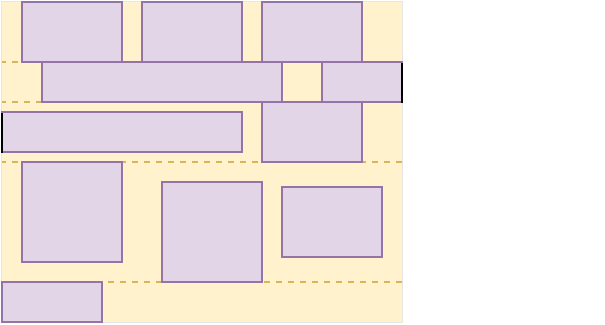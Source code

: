 <mxfile version="13.1.3" type="device"><diagram id="Gp9LvcCdWJuY7rQB2lE1" name="Page-1"><mxGraphModel dx="292" dy="148" grid="1" gridSize="10" guides="1" tooltips="1" connect="1" arrows="1" fold="1" page="1" pageScale="1" pageWidth="850" pageHeight="1100" math="0" shadow="0"><root><mxCell id="0"/><mxCell id="1" parent="0"/><mxCell id="xdUIPukJvAwj1LbaWWhz-1" value="" style="rounded=0;whiteSpace=wrap;html=1;fillColor=#f5f5f5;strokeColor=#E6E6E6;fontColor=#333333;" parent="1" vertex="1"><mxGeometry x="200" y="80" width="200" height="160" as="geometry"/></mxCell><mxCell id="xdUIPukJvAwj1LbaWWhz-6" value="" style="rounded=0;whiteSpace=wrap;html=1;strokeColor=none;fillColor=#fff2cc;dashed=1;perimeterSpacing=0;" parent="1" vertex="1"><mxGeometry x="200" y="220" width="200" height="20" as="geometry"/></mxCell><mxCell id="xdUIPukJvAwj1LbaWWhz-2" value="" style="rounded=0;whiteSpace=wrap;html=1;strokeColor=none;fillColor=#fff2cc;dashed=1;" parent="1" vertex="1"><mxGeometry x="200" y="80" width="200" height="30" as="geometry"/></mxCell><mxCell id="xdUIPukJvAwj1LbaWWhz-4" value="" style="rounded=0;whiteSpace=wrap;html=1;strokeColor=none;fillColor=#fff2cc;dashed=1;" parent="1" vertex="1"><mxGeometry x="200" y="130" width="200" height="30" as="geometry"/></mxCell><mxCell id="xdUIPukJvAwj1LbaWWhz-5" value="" style="rounded=0;whiteSpace=wrap;html=1;strokeColor=none;fillColor=#fff2cc;dashed=1;" parent="1" vertex="1"><mxGeometry x="200" y="160" width="200" height="60" as="geometry"/></mxCell><mxCell id="xdUIPukJvAwj1LbaWWhz-20" value="" style="rounded=0;whiteSpace=wrap;html=1;strokeColor=#9673a6;fillColor=#e1d5e7;" parent="1" vertex="1"><mxGeometry x="200" y="135" width="120" height="20" as="geometry"/></mxCell><mxCell id="xdUIPukJvAwj1LbaWWhz-21" value="" style="shape=partialRectangle;whiteSpace=wrap;html=1;right=0;top=0;bottom=0;fillColor=none;routingCenterX=-0.5;dashed=1;dashPattern=1 1;strokeColor=#000000;" parent="1" vertex="1"><mxGeometry x="200" y="135" width="100" height="20" as="geometry"/></mxCell><mxCell id="xdUIPukJvAwj1LbaWWhz-25" value="" style="rounded=0;whiteSpace=wrap;html=1;strokeColor=#9673a6;fillColor=#e1d5e7;" parent="1" vertex="1"><mxGeometry x="340" y="172.5" width="50" height="35" as="geometry"/></mxCell><mxCell id="xdUIPukJvAwj1LbaWWhz-26" value="" style="rounded=0;whiteSpace=wrap;html=1;strokeColor=#9673a6;fillColor=#e1d5e7;" parent="1" vertex="1"><mxGeometry x="200" y="220" width="50" height="20" as="geometry"/></mxCell><mxCell id="xdUIPukJvAwj1LbaWWhz-3" value="" style="rounded=0;whiteSpace=wrap;html=1;strokeColor=none;fillColor=#fff2cc;dashed=1;" parent="1" vertex="1"><mxGeometry x="200" y="110" width="200" height="20" as="geometry"/></mxCell><mxCell id="H8OV2uguMv28qG0DRQjn-1" value="" style="endArrow=none;dashed=1;html=1;exitX=1;exitY=0;exitDx=0;exitDy=0;fillColor=#fff2cc;strokeColor=#d6b656;" edge="1" parent="1" source="xdUIPukJvAwj1LbaWWhz-6"><mxGeometry width="50" height="50" relative="1" as="geometry"><mxPoint x="200" y="270" as="sourcePoint"/><mxPoint x="250" y="220" as="targetPoint"/></mxGeometry></mxCell><mxCell id="xdUIPukJvAwj1LbaWWhz-24" value="" style="rounded=0;whiteSpace=wrap;html=1;strokeColor=#9673a6;fillColor=#e1d5e7;" parent="1" vertex="1"><mxGeometry x="280" y="170" width="50" height="50" as="geometry"/></mxCell><mxCell id="H8OV2uguMv28qG0DRQjn-2" value="" style="endArrow=none;dashed=1;html=1;exitX=1;exitY=0;exitDx=0;exitDy=0;fillColor=#fff2cc;strokeColor=#d6b656;entryX=0;entryY=1;entryDx=0;entryDy=0;" edge="1" parent="1" target="xdUIPukJvAwj1LbaWWhz-4"><mxGeometry width="50" height="50" relative="1" as="geometry"><mxPoint x="400" y="160" as="sourcePoint"/><mxPoint x="250" y="160" as="targetPoint"/></mxGeometry></mxCell><mxCell id="H8OV2uguMv28qG0DRQjn-4" value="" style="endArrow=none;dashed=1;html=1;exitX=1;exitY=0;exitDx=0;exitDy=0;fillColor=#fff2cc;strokeColor=#d6b656;entryX=0;entryY=1;entryDx=0;entryDy=0;" edge="1" parent="1"><mxGeometry width="50" height="50" relative="1" as="geometry"><mxPoint x="400" y="130" as="sourcePoint"/><mxPoint x="200" y="130" as="targetPoint"/></mxGeometry></mxCell><mxCell id="H8OV2uguMv28qG0DRQjn-5" value="" style="endArrow=none;dashed=1;html=1;exitX=1;exitY=0;exitDx=0;exitDy=0;fillColor=#fff2cc;strokeColor=#d6b656;entryX=0;entryY=1;entryDx=0;entryDy=0;" edge="1" parent="1"><mxGeometry width="50" height="50" relative="1" as="geometry"><mxPoint x="400" y="110" as="sourcePoint"/><mxPoint x="200" y="110" as="targetPoint"/></mxGeometry></mxCell><mxCell id="xdUIPukJvAwj1LbaWWhz-14" value="" style="rounded=0;whiteSpace=wrap;html=1;strokeColor=#9673a6;fillColor=#e1d5e7;" parent="1" vertex="1"><mxGeometry x="270" y="80" width="50" height="30" as="geometry"/></mxCell><mxCell id="xdUIPukJvAwj1LbaWWhz-15" value="" style="rounded=0;whiteSpace=wrap;html=1;strokeColor=#9673a6;fillColor=#e1d5e7;" parent="1" vertex="1"><mxGeometry x="220" y="110" width="120" height="20" as="geometry"/></mxCell><mxCell id="xdUIPukJvAwj1LbaWWhz-16" value="" style="rounded=0;whiteSpace=wrap;html=1;strokeColor=#9673a6;fillColor=#e1d5e7;" parent="1" vertex="1"><mxGeometry x="360" y="110" width="40" height="20" as="geometry"/></mxCell><mxCell id="xdUIPukJvAwj1LbaWWhz-19" value="" style="shape=partialRectangle;whiteSpace=wrap;html=1;right=0;top=0;bottom=0;fillColor=none;routingCenterX=-0.5;dashed=1;dashPattern=1 1;strokeColor=#000000;" parent="1" vertex="1"><mxGeometry x="400" y="110" width="100" height="20" as="geometry"/></mxCell><mxCell id="xdUIPukJvAwj1LbaWWhz-22" value="" style="rounded=0;whiteSpace=wrap;html=1;strokeColor=#9673a6;fillColor=#e1d5e7;" parent="1" vertex="1"><mxGeometry x="330" y="130" width="50" height="30" as="geometry"/></mxCell><mxCell id="xdUIPukJvAwj1LbaWWhz-11" value="" style="rounded=0;whiteSpace=wrap;html=1;strokeColor=#9673a6;fillColor=#e1d5e7;" parent="1" vertex="1"><mxGeometry x="330" y="80" width="50" height="30" as="geometry"/></mxCell><mxCell id="xdUIPukJvAwj1LbaWWhz-13" value="" style="rounded=0;whiteSpace=wrap;html=1;strokeColor=#9673a6;fillColor=#e1d5e7;" parent="1" vertex="1"><mxGeometry x="210" y="80" width="50" height="30" as="geometry"/></mxCell><mxCell id="xdUIPukJvAwj1LbaWWhz-23" value="" style="rounded=0;whiteSpace=wrap;html=1;strokeColor=#9673a6;fillColor=#e1d5e7;" parent="1" vertex="1"><mxGeometry x="210" y="160" width="50" height="50" as="geometry"/></mxCell></root></mxGraphModel></diagram></mxfile>